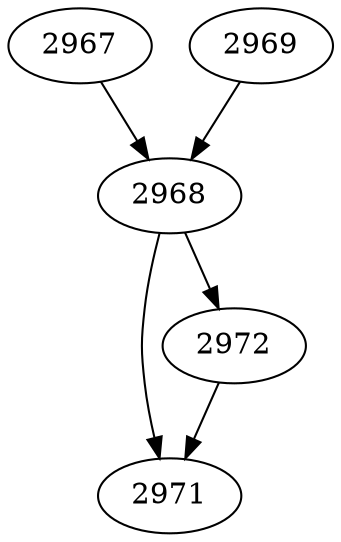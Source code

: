strict digraph  {
2967;
2968;
2969;
2971;
2972;
2967 -> 2968;
2968 -> 2971;
2968 -> 2972;
2969 -> 2968;
2972 -> 2971;
}
